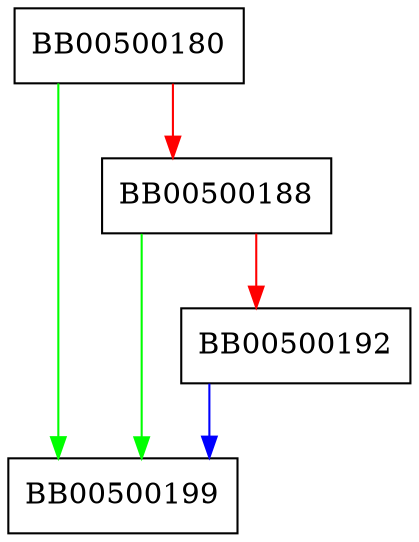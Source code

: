 digraph ossl_quic_rxfc_get_final_size {
  node [shape="box"];
  graph [splines=ortho];
  BB00500180 -> BB00500199 [color="green"];
  BB00500180 -> BB00500188 [color="red"];
  BB00500188 -> BB00500199 [color="green"];
  BB00500188 -> BB00500192 [color="red"];
  BB00500192 -> BB00500199 [color="blue"];
}